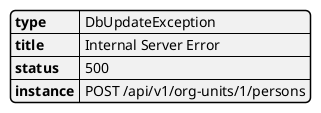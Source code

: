 @startjson
{
    "type": "DbUpdateException",
    "title": "Internal Server Error",
    "status": 500,
    "instance": "POST /api/v1/org-units/1/persons"
}
@endjson
